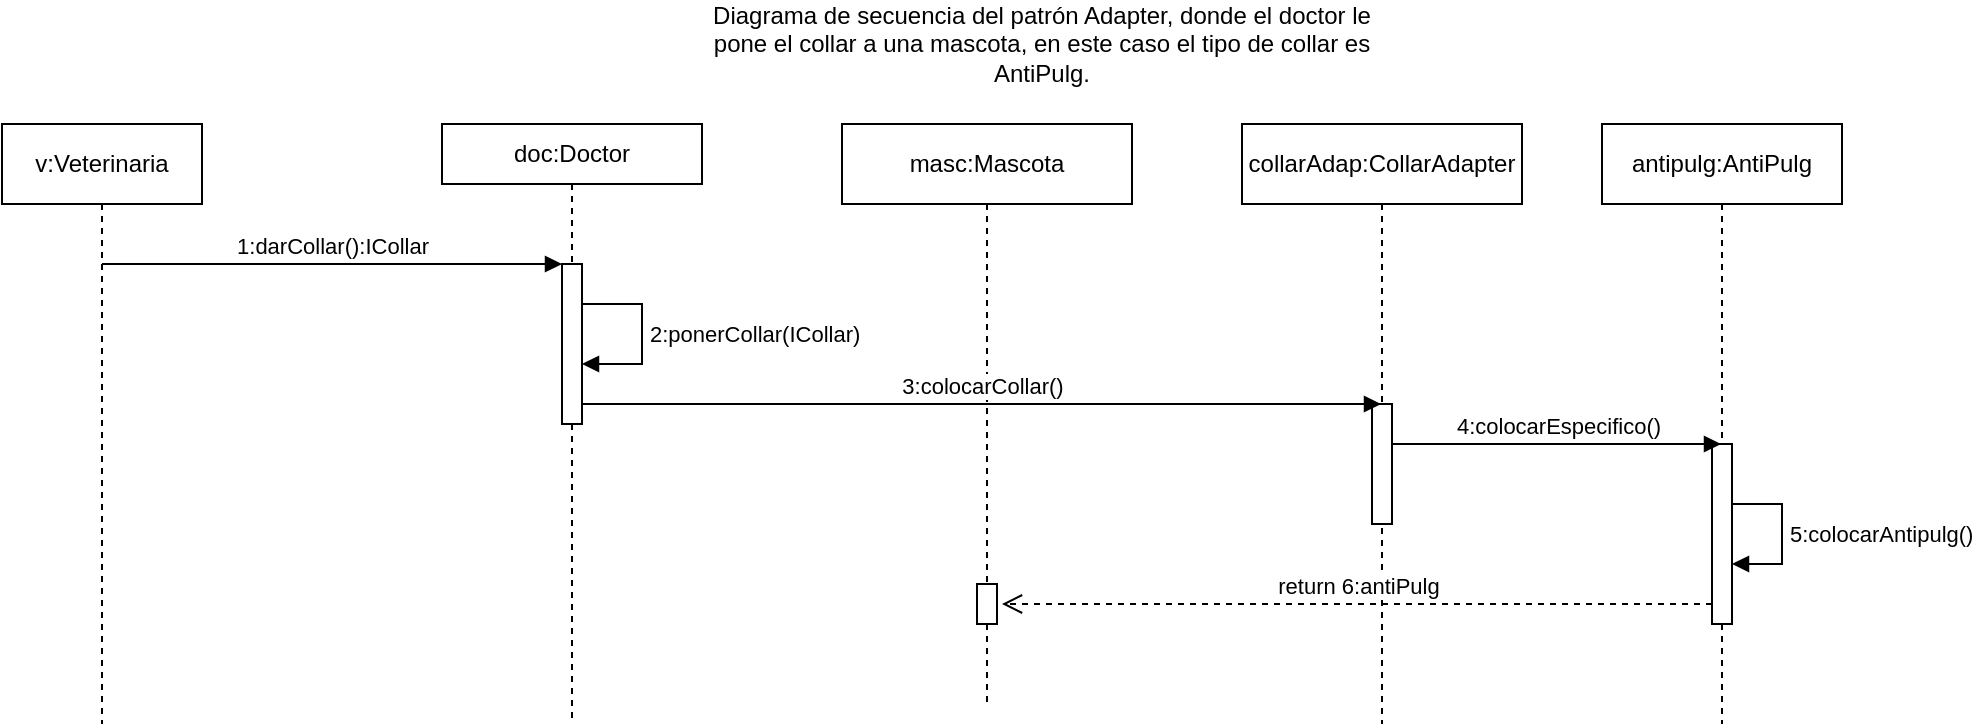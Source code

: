 <mxfile version="24.6.4" type="google">
  <diagram name="Página-1" id="6meA3uwZ7IQKkYf2SrBv">
    <mxGraphModel grid="1" page="1" gridSize="10" guides="1" tooltips="1" connect="1" arrows="1" fold="1" pageScale="1" pageWidth="827" pageHeight="1169" math="0" shadow="0">
      <root>
        <mxCell id="0" />
        <mxCell id="1" parent="0" />
        <mxCell id="u-pfn7kRAO6pg7QGBHL6-1" value="doc:Doctor" style="shape=umlLifeline;perimeter=lifelinePerimeter;whiteSpace=wrap;html=1;container=1;dropTarget=0;collapsible=0;recursiveResize=0;outlineConnect=0;portConstraint=eastwest;newEdgeStyle={&quot;curved&quot;:0,&quot;rounded&quot;:0};size=30;" vertex="1" parent="1">
          <mxGeometry x="20" y="40" width="130" height="300" as="geometry" />
        </mxCell>
        <mxCell id="u-pfn7kRAO6pg7QGBHL6-11" value="" style="html=1;points=[[0,0,0,0,5],[0,1,0,0,-5],[1,0,0,0,5],[1,1,0,0,-5]];perimeter=orthogonalPerimeter;outlineConnect=0;targetShapes=umlLifeline;portConstraint=eastwest;newEdgeStyle={&quot;curved&quot;:0,&quot;rounded&quot;:0};" vertex="1" parent="u-pfn7kRAO6pg7QGBHL6-1">
          <mxGeometry x="60" y="70" width="10" height="80" as="geometry" />
        </mxCell>
        <mxCell id="OGyimqVsQ3WB_KObX7sv-5" value="&lt;span style=&quot;text-align: center;&quot;&gt;2:ponerCollar(ICollar)&lt;/span&gt;" style="html=1;align=left;spacingLeft=2;endArrow=block;rounded=0;edgeStyle=orthogonalEdgeStyle;curved=0;rounded=0;" edge="1" parent="u-pfn7kRAO6pg7QGBHL6-1" target="u-pfn7kRAO6pg7QGBHL6-11">
          <mxGeometry relative="1" as="geometry">
            <mxPoint x="70" y="90" as="sourcePoint" />
            <Array as="points">
              <mxPoint x="100" y="90" />
              <mxPoint x="100" y="120" />
            </Array>
            <mxPoint x="75" y="120" as="targetPoint" />
          </mxGeometry>
        </mxCell>
        <mxCell id="u-pfn7kRAO6pg7QGBHL6-3" value="masc:Mascota" style="shape=umlLifeline;perimeter=lifelinePerimeter;whiteSpace=wrap;html=1;container=1;dropTarget=0;collapsible=0;recursiveResize=0;outlineConnect=0;portConstraint=eastwest;newEdgeStyle={&quot;curved&quot;:0,&quot;rounded&quot;:0};" vertex="1" parent="1">
          <mxGeometry x="220" y="40" width="145" height="290" as="geometry" />
        </mxCell>
        <mxCell id="u-pfn7kRAO6pg7QGBHL6-4" value="" style="html=1;points=[[0,0,0,0,5],[0,1,0,0,-5],[1,0,0,0,5],[1,1,0,0,-5]];perimeter=orthogonalPerimeter;outlineConnect=0;targetShapes=umlLifeline;portConstraint=eastwest;newEdgeStyle={&quot;curved&quot;:0,&quot;rounded&quot;:0};direction=west;" vertex="1" parent="u-pfn7kRAO6pg7QGBHL6-3">
          <mxGeometry x="67.5" y="230" width="10" height="20" as="geometry" />
        </mxCell>
        <mxCell id="u-pfn7kRAO6pg7QGBHL6-5" value="collarAdap:CollarAdapter" style="shape=umlLifeline;perimeter=lifelinePerimeter;whiteSpace=wrap;html=1;container=1;dropTarget=0;collapsible=0;recursiveResize=0;outlineConnect=0;portConstraint=eastwest;newEdgeStyle={&quot;curved&quot;:0,&quot;rounded&quot;:0};" vertex="1" parent="1">
          <mxGeometry x="420" y="40" width="140" height="300" as="geometry" />
        </mxCell>
        <mxCell id="u-pfn7kRAO6pg7QGBHL6-9" value="" style="html=1;points=[[0,0,0,0,5],[0,1,0,0,-5],[1,0,0,0,5],[1,1,0,0,-5]];perimeter=orthogonalPerimeter;outlineConnect=0;targetShapes=umlLifeline;portConstraint=eastwest;newEdgeStyle={&quot;curved&quot;:0,&quot;rounded&quot;:0};" vertex="1" parent="u-pfn7kRAO6pg7QGBHL6-5">
          <mxGeometry x="65" y="140" width="10" height="60" as="geometry" />
        </mxCell>
        <mxCell id="u-pfn7kRAO6pg7QGBHL6-10" value="3:colocarCollar()" style="html=1;verticalAlign=bottom;endArrow=block;curved=0;rounded=0;" edge="1" parent="1">
          <mxGeometry x="0.001" width="80" relative="1" as="geometry">
            <mxPoint x="90" y="180" as="sourcePoint" />
            <mxPoint x="489.5" y="180" as="targetPoint" />
            <mxPoint as="offset" />
          </mxGeometry>
        </mxCell>
        <mxCell id="u-pfn7kRAO6pg7QGBHL6-12" value="antipulg:AntiPulg" style="shape=umlLifeline;perimeter=lifelinePerimeter;whiteSpace=wrap;html=1;container=1;dropTarget=0;collapsible=0;recursiveResize=0;outlineConnect=0;portConstraint=eastwest;newEdgeStyle={&quot;curved&quot;:0,&quot;rounded&quot;:0};" vertex="1" parent="1">
          <mxGeometry x="600" y="40" width="120" height="300" as="geometry" />
        </mxCell>
        <mxCell id="u-pfn7kRAO6pg7QGBHL6-13" value="" style="html=1;points=[[0,0,0,0,5],[0,1,0,0,-5],[1,0,0,0,5],[1,1,0,0,-5]];perimeter=orthogonalPerimeter;outlineConnect=0;targetShapes=umlLifeline;portConstraint=eastwest;newEdgeStyle={&quot;curved&quot;:0,&quot;rounded&quot;:0};" vertex="1" parent="u-pfn7kRAO6pg7QGBHL6-12">
          <mxGeometry x="55" y="160" width="10" height="90" as="geometry" />
        </mxCell>
        <mxCell id="u-pfn7kRAO6pg7QGBHL6-17" value="5:colocarAntipulg()" style="html=1;align=left;spacingLeft=2;endArrow=block;rounded=0;edgeStyle=orthogonalEdgeStyle;curved=0;rounded=0;" edge="1" parent="u-pfn7kRAO6pg7QGBHL6-12">
          <mxGeometry relative="1" as="geometry">
            <mxPoint x="65" y="190" as="sourcePoint" />
            <Array as="points">
              <mxPoint x="90" y="190" />
              <mxPoint x="90" y="220" />
            </Array>
            <mxPoint x="65" y="220" as="targetPoint" />
          </mxGeometry>
        </mxCell>
        <mxCell id="u-pfn7kRAO6pg7QGBHL6-15" value="4:colocarEspecifico()" style="html=1;verticalAlign=bottom;endArrow=block;curved=0;rounded=0;" edge="1" parent="1">
          <mxGeometry x="0.003" width="80" relative="1" as="geometry">
            <mxPoint x="495" y="200" as="sourcePoint" />
            <mxPoint x="659.5" y="200" as="targetPoint" />
            <mxPoint as="offset" />
          </mxGeometry>
        </mxCell>
        <mxCell id="u-pfn7kRAO6pg7QGBHL6-18" value="1:darCollar():ICollar" style="html=1;verticalAlign=bottom;endArrow=block;curved=0;rounded=0;" edge="1" parent="1" source="OGyimqVsQ3WB_KObX7sv-1">
          <mxGeometry width="80" relative="1" as="geometry">
            <mxPoint x="-50" y="110" as="sourcePoint" />
            <mxPoint x="80" y="110" as="targetPoint" />
          </mxGeometry>
        </mxCell>
        <mxCell id="u-pfn7kRAO6pg7QGBHL6-23" value="Diagrama de secuencia del patrón Adapter, donde el doctor le pone el collar a una mascota, en este caso el tipo de collar es AntiPulg." style="text;html=1;align=center;verticalAlign=middle;whiteSpace=wrap;rounded=0;" vertex="1" parent="1">
          <mxGeometry x="140" y="-20" width="360" height="40" as="geometry" />
        </mxCell>
        <mxCell id="OGyimqVsQ3WB_KObX7sv-1" value="v:Veterinaria" style="shape=umlLifeline;perimeter=lifelinePerimeter;whiteSpace=wrap;html=1;container=1;dropTarget=0;collapsible=0;recursiveResize=0;outlineConnect=0;portConstraint=eastwest;newEdgeStyle={&quot;curved&quot;:0,&quot;rounded&quot;:0};" vertex="1" parent="1">
          <mxGeometry x="-200" y="40" width="100" height="300" as="geometry" />
        </mxCell>
        <mxCell id="OGyimqVsQ3WB_KObX7sv-6" value="return 6:antiPulg" style="html=1;verticalAlign=bottom;endArrow=open;dashed=1;endSize=8;curved=0;rounded=0;" edge="1" parent="1" source="u-pfn7kRAO6pg7QGBHL6-13">
          <mxGeometry relative="1" as="geometry">
            <mxPoint x="650" y="280" as="sourcePoint" />
            <mxPoint x="300" y="280" as="targetPoint" />
          </mxGeometry>
        </mxCell>
      </root>
    </mxGraphModel>
  </diagram>
</mxfile>
